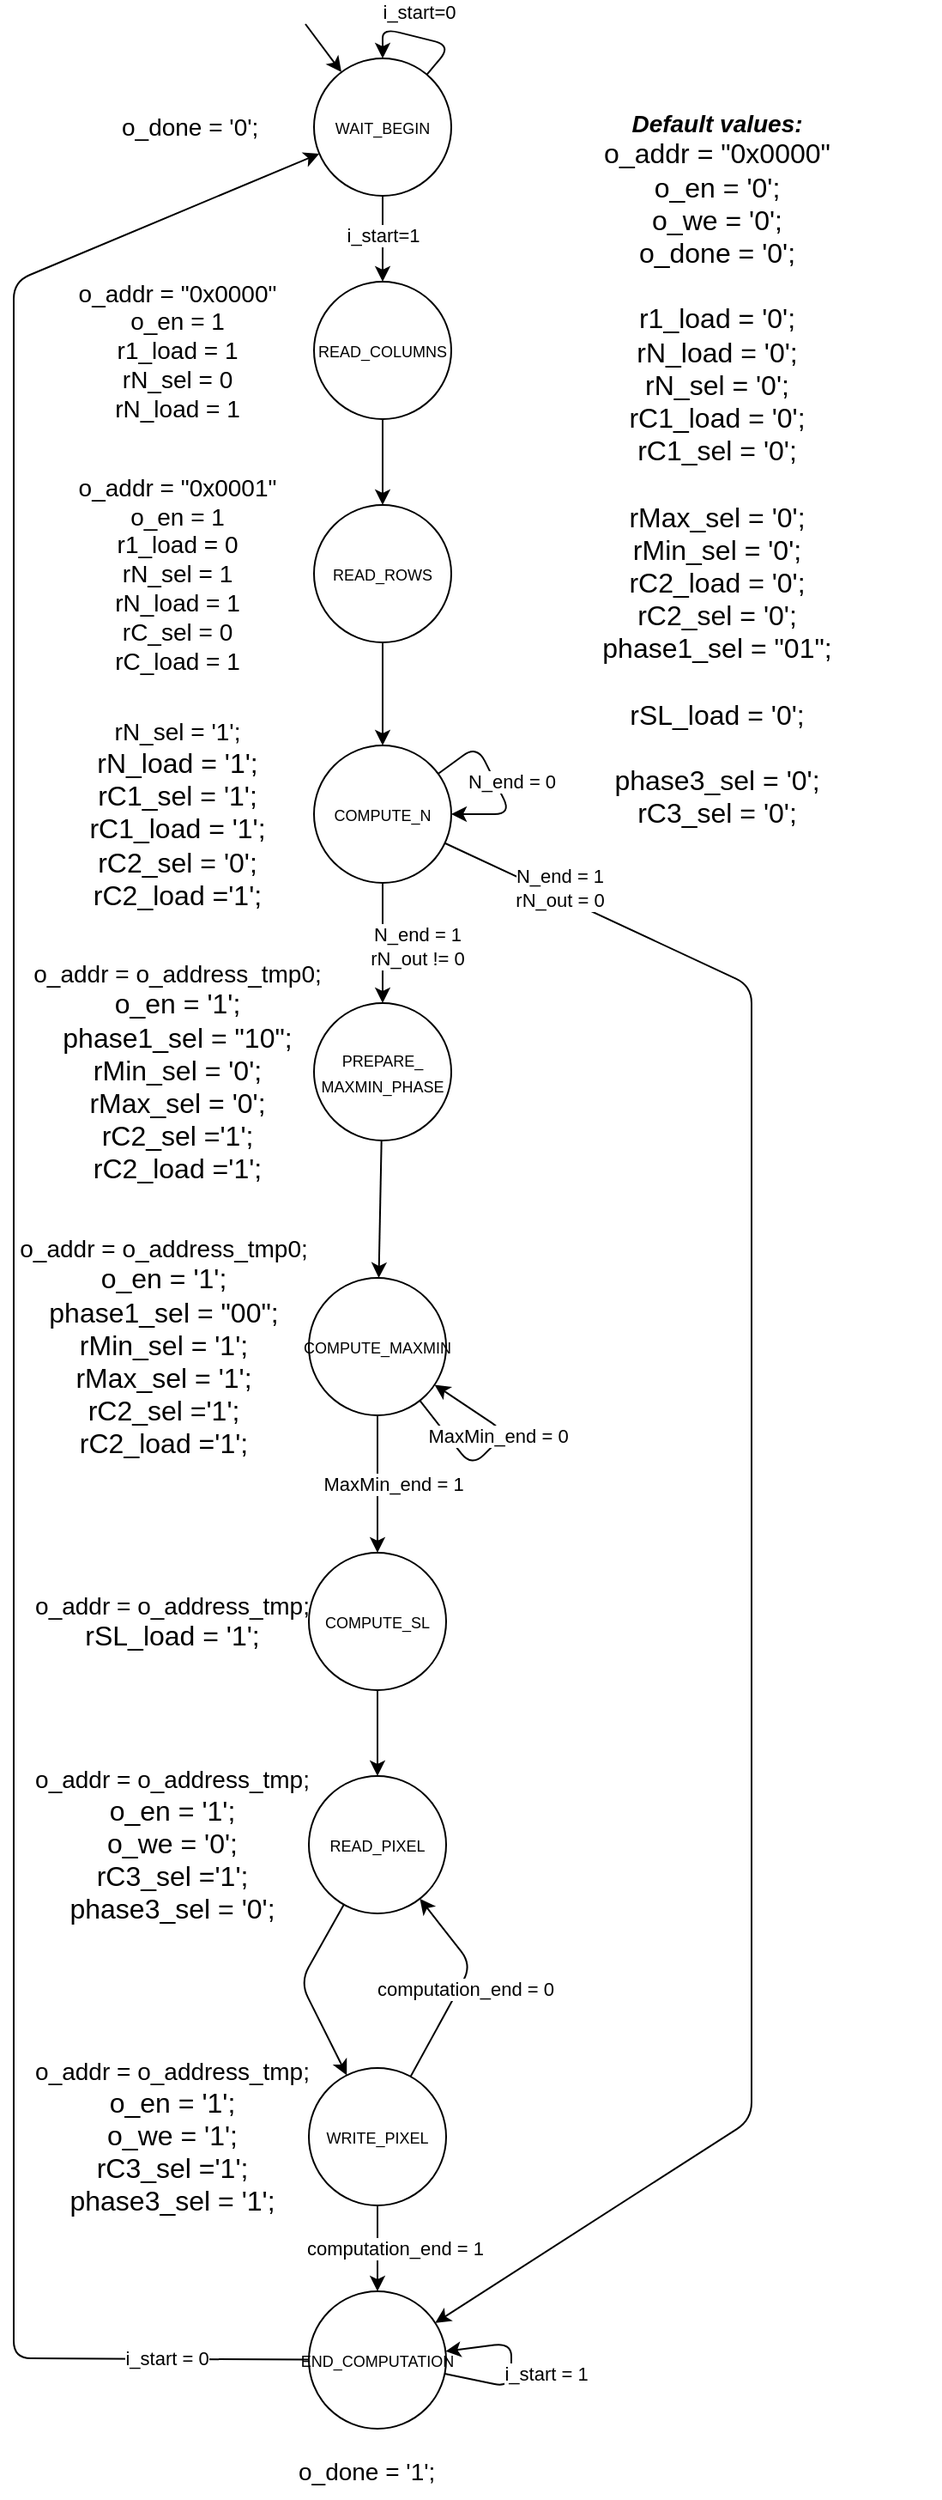 <mxfile version="14.4.3" type="device"><diagram id="GEUNkzzcjDxArsgtMONy" name="Pagina-1"><mxGraphModel dx="2091" dy="592" grid="1" gridSize="10" guides="1" tooltips="1" connect="1" arrows="1" fold="1" page="1" pageScale="1" pageWidth="827" pageHeight="1169" math="0" shadow="0"><root><mxCell id="0"/><mxCell id="1" parent="0"/><mxCell id="DlLYlBN89IsOewspw6Mz-1" value="&lt;font style=&quot;font-size: 9px&quot;&gt;WAIT_BEGIN&lt;/font&gt;" style="ellipse;whiteSpace=wrap;html=1;aspect=fixed;" parent="1" vertex="1"><mxGeometry x="-392" y="110" width="80" height="80" as="geometry"/></mxCell><mxCell id="DlLYlBN89IsOewspw6Mz-2" value="" style="endArrow=classic;html=1;" parent="1" target="DlLYlBN89IsOewspw6Mz-1" edge="1"><mxGeometry width="50" height="50" relative="1" as="geometry"><mxPoint x="-397" y="90" as="sourcePoint"/><mxPoint x="38" y="202.5" as="targetPoint"/></mxGeometry></mxCell><mxCell id="DlLYlBN89IsOewspw6Mz-3" value="i_start=0" style="endArrow=classic;html=1;" parent="1" source="DlLYlBN89IsOewspw6Mz-1" target="DlLYlBN89IsOewspw6Mz-1" edge="1"><mxGeometry x="0.129" y="-14" width="50" height="50" relative="1" as="geometry"><mxPoint x="-12" y="252.5" as="sourcePoint"/><mxPoint x="38" y="202.5" as="targetPoint"/><Array as="points"><mxPoint x="-312" y="102.5"/><mxPoint x="-352" y="92.5"/></Array><mxPoint as="offset"/></mxGeometry></mxCell><mxCell id="DlLYlBN89IsOewspw6Mz-4" value="" style="endArrow=classic;html=1;" parent="1" source="DlLYlBN89IsOewspw6Mz-1" target="DlLYlBN89IsOewspw6Mz-6" edge="1"><mxGeometry width="50" height="50" relative="1" as="geometry"><mxPoint x="-352" y="112.5" as="sourcePoint"/><mxPoint x="-262.0" y="150" as="targetPoint"/></mxGeometry></mxCell><mxCell id="DlLYlBN89IsOewspw6Mz-5" value="i_start=1" style="edgeLabel;html=1;align=center;verticalAlign=middle;resizable=0;points=[];" parent="DlLYlBN89IsOewspw6Mz-4" vertex="1" connectable="0"><mxGeometry x="-0.32" y="2" relative="1" as="geometry"><mxPoint x="-2" y="6.21" as="offset"/></mxGeometry></mxCell><mxCell id="DlLYlBN89IsOewspw6Mz-6" value="&lt;font style=&quot;font-size: 9px&quot;&gt;READ_COLUMNS&lt;/font&gt;" style="ellipse;whiteSpace=wrap;html=1;aspect=fixed;" parent="1" vertex="1"><mxGeometry x="-392" y="240" width="80" height="80" as="geometry"/></mxCell><mxCell id="DlLYlBN89IsOewspw6Mz-7" value="&lt;font style=&quot;font-size: 14px&quot;&gt;o_addr = &quot;0x0000&quot;&lt;br&gt;o_en = 1&lt;br&gt;r1_load = 1&lt;br&gt;rN_sel = 0&lt;br&gt;rN_load = 1&lt;/font&gt;" style="text;html=1;align=center;verticalAlign=middle;resizable=0;points=[];autosize=1;" parent="1" vertex="1"><mxGeometry x="-537" y="245" width="130" height="70" as="geometry"/></mxCell><mxCell id="DlLYlBN89IsOewspw6Mz-8" value="&lt;font style=&quot;font-size: 9px&quot;&gt;READ_ROWS&lt;/font&gt;" style="ellipse;whiteSpace=wrap;html=1;aspect=fixed;" parent="1" vertex="1"><mxGeometry x="-392" y="370" width="80" height="80" as="geometry"/></mxCell><mxCell id="DlLYlBN89IsOewspw6Mz-9" value="" style="endArrow=classic;html=1;" parent="1" source="DlLYlBN89IsOewspw6Mz-6" target="DlLYlBN89IsOewspw6Mz-8" edge="1"><mxGeometry width="50" height="50" relative="1" as="geometry"><mxPoint x="-292" y="170" as="sourcePoint"/><mxPoint x="-252" y="170" as="targetPoint"/></mxGeometry></mxCell><mxCell id="DlLYlBN89IsOewspw6Mz-10" value="&lt;font style=&quot;font-size: 14px&quot;&gt;o_addr = &quot;0x0001&quot;&lt;br&gt;o_en = 1&lt;br&gt;r1_load = 0&lt;br&gt;rN_sel = 1&lt;br&gt;rN_load = 1&lt;br&gt;rC_sel = 0&lt;br&gt;rC_load = 1&lt;/font&gt;" style="text;html=1;align=center;verticalAlign=middle;resizable=0;points=[];autosize=1;" parent="1" vertex="1"><mxGeometry x="-537" y="360" width="130" height="100" as="geometry"/></mxCell><mxCell id="DlLYlBN89IsOewspw6Mz-11" value="" style="endArrow=classic;html=1;" parent="1" source="DlLYlBN89IsOewspw6Mz-8" target="DlLYlBN89IsOewspw6Mz-12" edge="1"><mxGeometry width="50" height="50" relative="1" as="geometry"><mxPoint x="-29.5" y="180" as="sourcePoint"/><mxPoint x="-22" y="189" as="targetPoint"/></mxGeometry></mxCell><mxCell id="DlLYlBN89IsOewspw6Mz-12" value="&lt;font style=&quot;font-size: 9px&quot;&gt;COMPUTE_N&lt;/font&gt;" style="ellipse;whiteSpace=wrap;html=1;aspect=fixed;" parent="1" vertex="1"><mxGeometry x="-392" y="510" width="80" height="80" as="geometry"/></mxCell><mxCell id="DlLYlBN89IsOewspw6Mz-13" value="&lt;div&gt;&lt;font style=&quot;font-size: 14px&quot;&gt;rN_sel = '1';&lt;/font&gt;&lt;/div&gt;&lt;div&gt;&lt;font size=&quot;3&quot;&gt;rN_load = '1';&lt;/font&gt;&lt;/div&gt;&lt;div&gt;&lt;font size=&quot;3&quot;&gt;&lt;span&gt;rC1_sel = '1';&lt;/span&gt;&lt;br&gt;&lt;/font&gt;&lt;/div&gt;&lt;div&gt;&lt;font size=&quot;3&quot;&gt;rC1_load = '1';&lt;/font&gt;&lt;/div&gt;&lt;div&gt;&lt;span&gt;&lt;font size=&quot;3&quot;&gt;rC2_sel = '0';&lt;/font&gt;&lt;/span&gt;&lt;/div&gt;&lt;div&gt;&lt;font size=&quot;3&quot;&gt;rC2_load ='1';&lt;/font&gt;&lt;/div&gt;" style="text;html=1;align=center;verticalAlign=middle;resizable=0;points=[];autosize=1;" parent="1" vertex="1"><mxGeometry x="-532" y="505" width="120" height="90" as="geometry"/></mxCell><mxCell id="DlLYlBN89IsOewspw6Mz-14" value="N_end = 0" style="endArrow=classic;html=1;" parent="1" source="DlLYlBN89IsOewspw6Mz-12" target="DlLYlBN89IsOewspw6Mz-12" edge="1"><mxGeometry x="0.015" y="9" width="50" height="50" relative="1" as="geometry"><mxPoint x="52" y="160" as="sourcePoint"/><mxPoint x="127" y="160" as="targetPoint"/><Array as="points"><mxPoint x="-297" y="510"/><mxPoint x="-277" y="550"/></Array><mxPoint y="1" as="offset"/></mxGeometry></mxCell><mxCell id="DlLYlBN89IsOewspw6Mz-15" value="&lt;font style=&quot;font-size: 9px&quot;&gt;PREPARE_&lt;br&gt;MAXMIN_PHASE&lt;/font&gt;" style="ellipse;whiteSpace=wrap;html=1;aspect=fixed;" parent="1" vertex="1"><mxGeometry x="-392" y="660" width="80" height="80" as="geometry"/></mxCell><mxCell id="DlLYlBN89IsOewspw6Mz-16" value="N_end = 1&lt;br&gt;rN_out != 0" style="endArrow=classic;html=1;" parent="1" source="DlLYlBN89IsOewspw6Mz-12" target="DlLYlBN89IsOewspw6Mz-15" edge="1"><mxGeometry x="0.056" y="20" width="50" height="50" relative="1" as="geometry"><mxPoint x="38.0" y="177.5" as="sourcePoint"/><mxPoint x="-177" y="400" as="targetPoint"/><mxPoint as="offset"/></mxGeometry></mxCell><mxCell id="DlLYlBN89IsOewspw6Mz-17" value="&lt;div&gt;&lt;font style=&quot;font-size: 14px&quot;&gt;o_addr = o_address_tmp0;&lt;br&gt;&lt;/font&gt;&lt;/div&gt;&lt;div&gt;&lt;font size=&quot;3&quot;&gt;o_en = '1';&lt;/font&gt;&lt;/div&gt;&lt;div&gt;&lt;span&gt;&lt;font size=&quot;3&quot;&gt;phase1_sel = &quot;10&quot;;&lt;/font&gt;&lt;/span&gt;&lt;/div&gt;&lt;div&gt;&lt;font size=&quot;3&quot;&gt;rMin_sel = '0';&lt;/font&gt;&lt;/div&gt;&lt;div&gt;&lt;font size=&quot;3&quot;&gt;rMax_sel = '0';&lt;/font&gt;&lt;/div&gt;&lt;div&gt;&lt;font size=&quot;3&quot;&gt;rC2_sel ='1';&lt;/font&gt;&lt;/div&gt;&lt;div&gt;&lt;font size=&quot;3&quot;&gt;rC2_load ='1';&lt;/font&gt;&lt;/div&gt;" style="text;html=1;align=center;verticalAlign=middle;resizable=0;points=[];autosize=1;" parent="1" vertex="1"><mxGeometry x="-562" y="645" width="180" height="110" as="geometry"/></mxCell><mxCell id="DlLYlBN89IsOewspw6Mz-18" value="&lt;font style=&quot;font-size: 9px&quot;&gt;COMPUTE_MAXMIN&lt;/font&gt;" style="ellipse;whiteSpace=wrap;html=1;aspect=fixed;" parent="1" vertex="1"><mxGeometry x="-395" y="820" width="80" height="80" as="geometry"/></mxCell><mxCell id="DlLYlBN89IsOewspw6Mz-19" value="MaxMin_end = 0" style="endArrow=classic;html=1;" parent="1" source="DlLYlBN89IsOewspw6Mz-18" target="DlLYlBN89IsOewspw6Mz-18" edge="1"><mxGeometry x="0.133" y="3" width="50" height="50" relative="1" as="geometry"><mxPoint x="-30.068" y="183.408" as="sourcePoint"/><mxPoint x="-19.948" y="187.049" as="targetPoint"/><Array as="points"><mxPoint x="-300" y="930"/><mxPoint x="-280" y="910"/></Array><mxPoint x="1" as="offset"/></mxGeometry></mxCell><mxCell id="DlLYlBN89IsOewspw6Mz-20" value="MaxMin_end = 1" style="endArrow=classic;html=1;" parent="1" source="DlLYlBN89IsOewspw6Mz-18" target="DlLYlBN89IsOewspw6Mz-22" edge="1"><mxGeometry x="-0.004" y="9" width="50" height="50" relative="1" as="geometry"><mxPoint x="250.0" y="233" as="sourcePoint"/><mxPoint x="360" y="231" as="targetPoint"/><mxPoint as="offset"/></mxGeometry></mxCell><mxCell id="DlLYlBN89IsOewspw6Mz-21" value="" style="endArrow=classic;html=1;" parent="1" source="DlLYlBN89IsOewspw6Mz-15" target="DlLYlBN89IsOewspw6Mz-18" edge="1"><mxGeometry y="10" width="50" height="50" relative="1" as="geometry"><mxPoint x="48.0" y="190.5" as="sourcePoint"/><mxPoint x="103.0" y="190.5" as="targetPoint"/><mxPoint as="offset"/></mxGeometry></mxCell><mxCell id="DlLYlBN89IsOewspw6Mz-22" value="&lt;font style=&quot;font-size: 9px&quot;&gt;COMPUTE_SL&lt;/font&gt;" style="ellipse;whiteSpace=wrap;html=1;aspect=fixed;" parent="1" vertex="1"><mxGeometry x="-395" y="980" width="80" height="80" as="geometry"/></mxCell><mxCell id="DlLYlBN89IsOewspw6Mz-23" value="" style="endArrow=classic;html=1;" parent="1" source="DlLYlBN89IsOewspw6Mz-22" target="DlLYlBN89IsOewspw6Mz-24" edge="1"><mxGeometry y="10" width="50" height="50" relative="1" as="geometry"><mxPoint x="190" y="240.5" as="sourcePoint"/><mxPoint x="550" y="230.5" as="targetPoint"/><mxPoint as="offset"/></mxGeometry></mxCell><mxCell id="DlLYlBN89IsOewspw6Mz-24" value="&lt;font style=&quot;font-size: 9px&quot;&gt;READ_PIXEL&lt;/font&gt;" style="ellipse;whiteSpace=wrap;html=1;aspect=fixed;" parent="1" vertex="1"><mxGeometry x="-395" y="1110" width="80" height="80" as="geometry"/></mxCell><mxCell id="DlLYlBN89IsOewspw6Mz-25" value="&lt;font style=&quot;font-size: 9px&quot;&gt;WRITE_PIXEL&lt;/font&gt;" style="ellipse;whiteSpace=wrap;html=1;aspect=fixed;" parent="1" vertex="1"><mxGeometry x="-395" y="1280" width="80" height="80" as="geometry"/></mxCell><mxCell id="DlLYlBN89IsOewspw6Mz-26" value="" style="endArrow=classic;html=1;" parent="1" source="DlLYlBN89IsOewspw6Mz-24" target="DlLYlBN89IsOewspw6Mz-25" edge="1"><mxGeometry y="10" width="50" height="50" relative="1" as="geometry"><mxPoint x="-635" y="1220.5" as="sourcePoint"/><mxPoint x="-565" y="1220.5" as="targetPoint"/><mxPoint as="offset"/><Array as="points"><mxPoint x="-400" y="1230"/></Array></mxGeometry></mxCell><mxCell id="DlLYlBN89IsOewspw6Mz-27" value="computation_end = 0" style="endArrow=classic;html=1;" parent="1" source="DlLYlBN89IsOewspw6Mz-25" target="DlLYlBN89IsOewspw6Mz-24" edge="1"><mxGeometry x="-0.027" y="-3" width="50" height="50" relative="1" as="geometry"><mxPoint x="-355" y="1210.5" as="sourcePoint"/><mxPoint x="-275" y="1210.5" as="targetPoint"/><mxPoint as="offset"/><Array as="points"><mxPoint x="-300" y="1220"/></Array></mxGeometry></mxCell><mxCell id="DlLYlBN89IsOewspw6Mz-28" value="&lt;font style=&quot;font-size: 9px&quot;&gt;END_COMPUTATION&lt;/font&gt;" style="ellipse;whiteSpace=wrap;html=1;aspect=fixed;" parent="1" vertex="1"><mxGeometry x="-395" y="1410" width="80" height="80" as="geometry"/></mxCell><mxCell id="DlLYlBN89IsOewspw6Mz-29" value="&lt;span style=&quot;color: rgb(0 , 0 , 0) ; font-family: &amp;#34;helvetica&amp;#34; ; font-size: 11px ; font-style: normal ; font-weight: 400 ; letter-spacing: normal ; text-align: center ; text-indent: 0px ; text-transform: none ; word-spacing: 0px ; background-color: rgb(255 , 255 , 255) ; display: inline ; float: none&quot;&gt;computation_end = 1&lt;/span&gt;" style="endArrow=classic;html=1;" parent="1" source="DlLYlBN89IsOewspw6Mz-25" target="DlLYlBN89IsOewspw6Mz-28" edge="1"><mxGeometry y="10" width="50" height="50" relative="1" as="geometry"><mxPoint x="-215" y="1210" as="sourcePoint"/><mxPoint x="-135" y="1210" as="targetPoint"/><mxPoint as="offset"/></mxGeometry></mxCell><mxCell id="DlLYlBN89IsOewspw6Mz-30" value="&lt;span style=&quot;color: rgb(0 , 0 , 0) ; font-family: &amp;#34;helvetica&amp;#34; ; font-size: 11px ; font-style: normal ; font-weight: 400 ; letter-spacing: normal ; text-align: center ; text-indent: 0px ; text-transform: none ; word-spacing: 0px ; background-color: rgb(255 , 255 , 255) ; display: inline ; float: none&quot;&gt;N_end = 1&lt;/span&gt;&lt;br style=&quot;color: rgb(0 , 0 , 0) ; font-family: &amp;#34;helvetica&amp;#34; ; font-size: 11px ; font-style: normal ; font-weight: 400 ; letter-spacing: normal ; text-align: center ; text-indent: 0px ; text-transform: none ; word-spacing: 0px&quot;&gt;&lt;span style=&quot;color: rgb(0 , 0 , 0) ; font-family: &amp;#34;helvetica&amp;#34; ; font-size: 11px ; font-style: normal ; font-weight: 400 ; letter-spacing: normal ; text-align: center ; text-indent: 0px ; text-transform: none ; word-spacing: 0px ; background-color: rgb(255 , 255 , 255) ; display: inline ; float: none&quot;&gt;rN_out = 0&lt;/span&gt;" style="endArrow=classic;html=1;" parent="1" source="DlLYlBN89IsOewspw6Mz-12" target="DlLYlBN89IsOewspw6Mz-28" edge="1"><mxGeometry x="-0.867" y="4" width="50" height="50" relative="1" as="geometry"><mxPoint x="233" y="320" as="sourcePoint"/><mxPoint x="283" y="270" as="targetPoint"/><Array as="points"><mxPoint x="-137" y="650"/><mxPoint x="-137" y="1310"/></Array><mxPoint as="offset"/></mxGeometry></mxCell><mxCell id="DlLYlBN89IsOewspw6Mz-31" value="&lt;font face=&quot;helvetica&quot;&gt;i_start = 0&lt;/font&gt;" style="endArrow=classic;html=1;" parent="1" source="DlLYlBN89IsOewspw6Mz-28" target="DlLYlBN89IsOewspw6Mz-1" edge="1"><mxGeometry x="-0.894" width="50" height="50" relative="1" as="geometry"><mxPoint x="53.005" y="405.68" as="sourcePoint"/><mxPoint x="1063.799" y="405.538" as="targetPoint"/><Array as="points"><mxPoint x="-567" y="1449"/><mxPoint x="-567" y="240"/></Array><mxPoint as="offset"/></mxGeometry></mxCell><mxCell id="DlLYlBN89IsOewspw6Mz-32" value="&lt;span style=&quot;color: rgb(0 , 0 , 0) ; font-family: &amp;#34;helvetica&amp;#34; ; font-size: 11px ; font-style: normal ; font-weight: 400 ; letter-spacing: normal ; text-align: center ; text-indent: 0px ; text-transform: none ; word-spacing: 0px ; background-color: rgb(255 , 255 , 255) ; display: inline ; float: none&quot;&gt;i_start = 1&lt;/span&gt;" style="endArrow=classic;html=1;" parent="1" source="DlLYlBN89IsOewspw6Mz-28" target="DlLYlBN89IsOewspw6Mz-28" edge="1"><mxGeometry x="-0.086" y="-20" width="50" height="50" relative="1" as="geometry"><mxPoint x="-205" y="1220.5" as="sourcePoint"/><mxPoint x="-75" y="1220.5" as="targetPoint"/><mxPoint as="offset"/><Array as="points"><mxPoint x="-277" y="1466"/><mxPoint x="-277" y="1440"/></Array></mxGeometry></mxCell><mxCell id="DlLYlBN89IsOewspw6Mz-33" value="&lt;div&gt;&lt;font style=&quot;font-size: 14px&quot;&gt;o_addr = o_address_tmp0;&lt;br&gt;&lt;/font&gt;&lt;/div&gt;&lt;div&gt;&lt;font size=&quot;3&quot;&gt;o_en = '1';&lt;/font&gt;&lt;/div&gt;&lt;div&gt;&lt;font size=&quot;3&quot;&gt;&lt;span&gt;phase1_sel = &quot;00&quot;;&lt;/span&gt;&lt;br&gt;&lt;/font&gt;&lt;/div&gt;&lt;div&gt;&lt;font size=&quot;3&quot;&gt;rMin_sel = '1';&lt;/font&gt;&lt;/div&gt;&lt;div&gt;&lt;font size=&quot;3&quot;&gt;rMax_sel = '1';&lt;/font&gt;&lt;/div&gt;&lt;div&gt;&lt;font size=&quot;3&quot;&gt;rC2_sel ='1';&lt;/font&gt;&lt;/div&gt;&lt;div&gt;&lt;font size=&quot;3&quot;&gt;rC2_load ='1';&lt;/font&gt;&lt;/div&gt;" style="text;html=1;align=center;verticalAlign=middle;resizable=0;points=[];autosize=1;" parent="1" vertex="1"><mxGeometry x="-570" y="805" width="180" height="110" as="geometry"/></mxCell><mxCell id="DlLYlBN89IsOewspw6Mz-34" value="&lt;div&gt;&lt;span&gt;&lt;font style=&quot;font-size: 14px&quot;&gt;o_addr = o_address_tmp;&lt;br&gt;&lt;/font&gt;&lt;/span&gt;&lt;/div&gt;&lt;div&gt;&lt;span&gt;&lt;font size=&quot;3&quot;&gt;rSL_load = '1';&lt;/font&gt;&lt;/span&gt;&lt;br&gt;&lt;/div&gt;" style="text;html=1;align=center;verticalAlign=middle;resizable=0;points=[];autosize=1;" parent="1" vertex="1"><mxGeometry x="-565" y="1005" width="180" height="30" as="geometry"/></mxCell><mxCell id="DlLYlBN89IsOewspw6Mz-35" value="&lt;div&gt;&lt;font style=&quot;font-size: 14px&quot;&gt;o_addr = o_address_tmp;&lt;br&gt;&lt;/font&gt;&lt;/div&gt;&lt;div&gt;&lt;font size=&quot;3&quot;&gt;o_en = '1';&lt;/font&gt;&lt;/div&gt;&lt;div&gt;&lt;font size=&quot;3&quot;&gt;o_we = '0';&lt;/font&gt;&lt;/div&gt;&lt;div&gt;&lt;font size=&quot;3&quot;&gt;rC3_sel ='1';&lt;/font&gt;&lt;/div&gt;&lt;div&gt;&lt;font size=&quot;3&quot;&gt;phase3_sel = '0';&lt;/font&gt;&lt;/div&gt;" style="text;html=1;align=center;verticalAlign=middle;resizable=0;points=[];autosize=1;" parent="1" vertex="1"><mxGeometry x="-565" y="1110" width="180" height="80" as="geometry"/></mxCell><mxCell id="DlLYlBN89IsOewspw6Mz-36" value="&lt;div&gt;&lt;font style=&quot;font-size: 14px&quot;&gt;o_addr = o_address_tmp;&lt;br&gt;&lt;/font&gt;&lt;/div&gt;&lt;div&gt;&lt;font size=&quot;3&quot;&gt;o_en = '1';&lt;/font&gt;&lt;/div&gt;&lt;div&gt;&lt;font size=&quot;3&quot;&gt;o_we = '1';&lt;/font&gt;&lt;/div&gt;&lt;div&gt;&lt;font size=&quot;3&quot;&gt;rC3_sel ='1';&lt;/font&gt;&lt;/div&gt;&lt;div&gt;&lt;font size=&quot;3&quot;&gt;phase3_sel = '1';&lt;/font&gt;&lt;/div&gt;" style="text;html=1;align=center;verticalAlign=middle;resizable=0;points=[];autosize=1;" parent="1" vertex="1"><mxGeometry x="-565" y="1280" width="180" height="80" as="geometry"/></mxCell><mxCell id="DlLYlBN89IsOewspw6Mz-37" value="&lt;font style=&quot;font-size: 14px&quot;&gt;o_done = '1';&lt;/font&gt;" style="text;whiteSpace=wrap;html=1;" parent="1" vertex="1"><mxGeometry x="-403.5" y="1500" width="103" height="30" as="geometry"/></mxCell><mxCell id="DlLYlBN89IsOewspw6Mz-41" value="&lt;font style=&quot;font-size: 14px&quot;&gt;&lt;b&gt;&lt;i&gt;Default values:&lt;/i&gt;&lt;/b&gt;&lt;br&gt;&lt;/font&gt;&lt;p style=&quot;margin: 0px&quot;&gt;&lt;font size=&quot;3&quot;&gt;&lt;span&gt;o_addr = &quot;0x0000&quot;&lt;/span&gt;&lt;br&gt;&lt;/font&gt;&lt;/p&gt;&lt;p style=&quot;margin: 0px&quot;&gt;&lt;font size=&quot;3&quot;&gt;o_en = '0';&lt;/font&gt;&lt;/p&gt;&lt;p style=&quot;margin: 0px&quot;&gt;&lt;font size=&quot;3&quot;&gt;o_we = '0';&lt;/font&gt;&lt;/p&gt;&lt;p style=&quot;margin: 0px&quot;&gt;&lt;font size=&quot;3&quot;&gt;o_done = '0';&lt;/font&gt;&lt;/p&gt;&lt;p style=&quot;margin: 0px&quot;&gt;&lt;font size=&quot;3&quot;&gt;&lt;br&gt;&lt;/font&gt;&lt;/p&gt;&lt;p style=&quot;margin: 0px&quot;&gt;&lt;font size=&quot;3&quot;&gt;r1_load = '0';&lt;/font&gt;&lt;/p&gt;&lt;p style=&quot;margin: 0px&quot;&gt;&lt;font size=&quot;3&quot;&gt;rN_load = '0';&lt;/font&gt;&lt;/p&gt;&lt;p style=&quot;margin: 0px&quot;&gt;&lt;font size=&quot;3&quot;&gt;rN_sel = '0';&lt;/font&gt;&lt;/p&gt;&lt;p style=&quot;margin: 0px&quot;&gt;&lt;font size=&quot;3&quot;&gt;rC1_load = '0';&lt;/font&gt;&lt;/p&gt;&lt;p style=&quot;margin: 0px&quot;&gt;&lt;font size=&quot;3&quot;&gt;rC1_sel = '0';&lt;/font&gt;&lt;/p&gt;&lt;p style=&quot;margin: 0px&quot;&gt;&lt;font size=&quot;3&quot;&gt;&lt;br&gt;&lt;/font&gt;&lt;/p&gt;&lt;p style=&quot;margin: 0px&quot;&gt;&lt;font size=&quot;3&quot;&gt;rMax_sel = '0';&lt;/font&gt;&lt;/p&gt;&lt;p style=&quot;margin: 0px&quot;&gt;&lt;font size=&quot;3&quot;&gt;rMin_sel = '0';&lt;/font&gt;&lt;/p&gt;&lt;p style=&quot;margin: 0px&quot;&gt;&lt;font size=&quot;3&quot;&gt;rC2_load = '0';&lt;/font&gt;&lt;/p&gt;&lt;p style=&quot;margin: 0px&quot;&gt;&lt;font size=&quot;3&quot;&gt;rC2_sel = '0';&lt;/font&gt;&lt;/p&gt;&lt;p style=&quot;margin: 0px&quot;&gt;&lt;font size=&quot;3&quot;&gt;phase1_sel = &quot;01&quot;;&lt;/font&gt;&lt;/p&gt;&lt;p style=&quot;margin: 0px&quot;&gt;&lt;font size=&quot;3&quot;&gt;&lt;br&gt;&lt;/font&gt;&lt;/p&gt;&lt;p style=&quot;margin: 0px&quot;&gt;&lt;font size=&quot;3&quot;&gt;rSL_load = '0';&lt;/font&gt;&lt;/p&gt;&lt;p style=&quot;margin: 0px&quot;&gt;&lt;font size=&quot;3&quot;&gt;&lt;br&gt;&lt;/font&gt;&lt;/p&gt;&lt;p style=&quot;margin: 0px&quot;&gt;&lt;font size=&quot;3&quot;&gt;phase3_sel = '0';&lt;/font&gt;&lt;/p&gt;&lt;p style=&quot;margin: 0px&quot;&gt;&lt;font size=&quot;3&quot;&gt;rC3_sel = '0';&lt;/font&gt;&lt;/p&gt;" style="text;html=1;strokeColor=none;fillColor=none;align=center;verticalAlign=middle;whiteSpace=wrap;rounded=0;" parent="1" vertex="1"><mxGeometry x="-287" y="130" width="260" height="438" as="geometry"/></mxCell><mxCell id="bXmu6lrGBazBqJSLbU-j-1" value="&lt;font style=&quot;font-size: 14px&quot;&gt;o_done = '0';&lt;/font&gt;" style="text;whiteSpace=wrap;html=1;" vertex="1" parent="1"><mxGeometry x="-506.5" y="135" width="103" height="30" as="geometry"/></mxCell></root></mxGraphModel></diagram></mxfile>